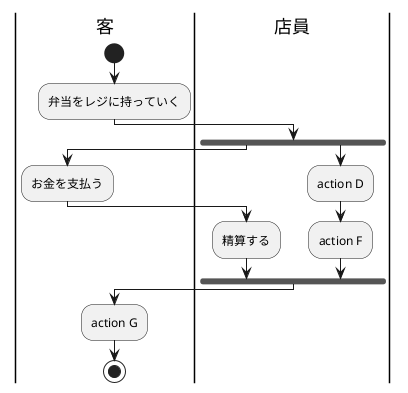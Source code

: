 @startuml アクティビティ図の例
|客|
|店員|
|店員|
|店員|
|客|
start
:弁当をレジに持っていく;
|店員|
fork
|客|
:お金を支払う;
|客|
|店員|
:精算する;
fork again
:action D;
|店員|
:action F;
|店員|
end fork
|客|
:action G;
stop
|客|
@enduml